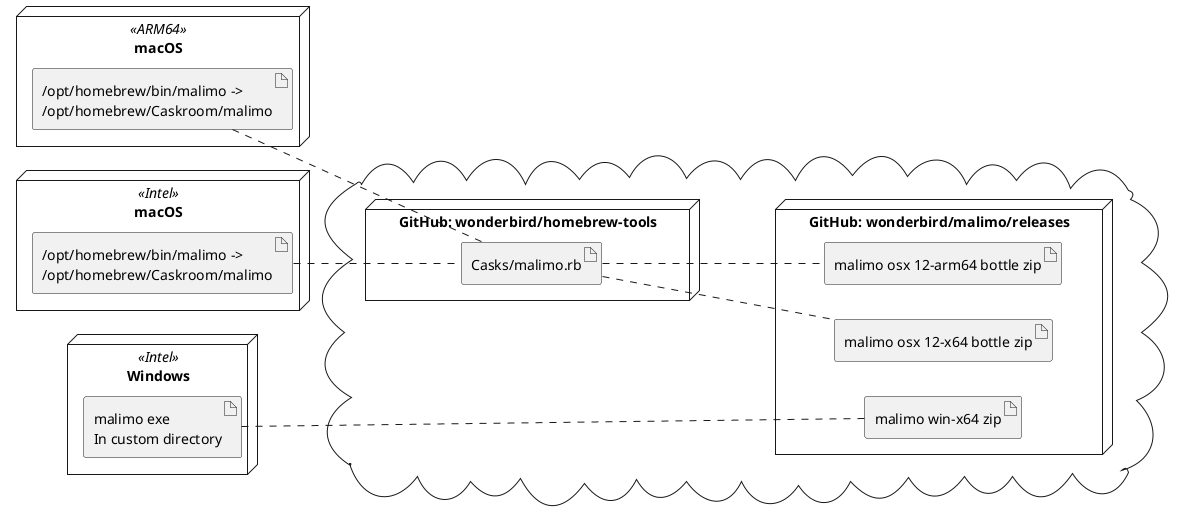 @startuml
left to right direction

together {
    node "macOS" <<ARM64>> as armMac {
        artifact "/opt/homebrew/bin/malimo ->\n/opt/homebrew/Caskroom/malimo" as armMalimo
    }
    
    node "macOS" <<Intel>> as intelMac {
        artifact "/opt/homebrew/bin/malimo ->\n/opt/homebrew/Caskroom/malimo" as intelMalimo
    }
    
    node "Windows" <<Intel>> {
        artifact "malimo exe\nIn custom directory" as winMalimo
    }
}

cloud {
  node "GitHub: wonderbird/malimo/releases" {
    artifact "malimo osx 12-arm64 bottle zip" as armBottle
    artifact "malimo osx 12-x64 bottle zip" as intelBottle
    artifact "malimo win-x64 zip" as winRelease
  }
  
  node "GitHub: wonderbird/homebrew-tools" {
    artifact "Casks/malimo.rb" as cask
  }
}

cask .. armBottle
cask .. intelBottle

armMalimo .. cask
intelMalimo .. cask

winMalimo .. winRelease
@enduml
